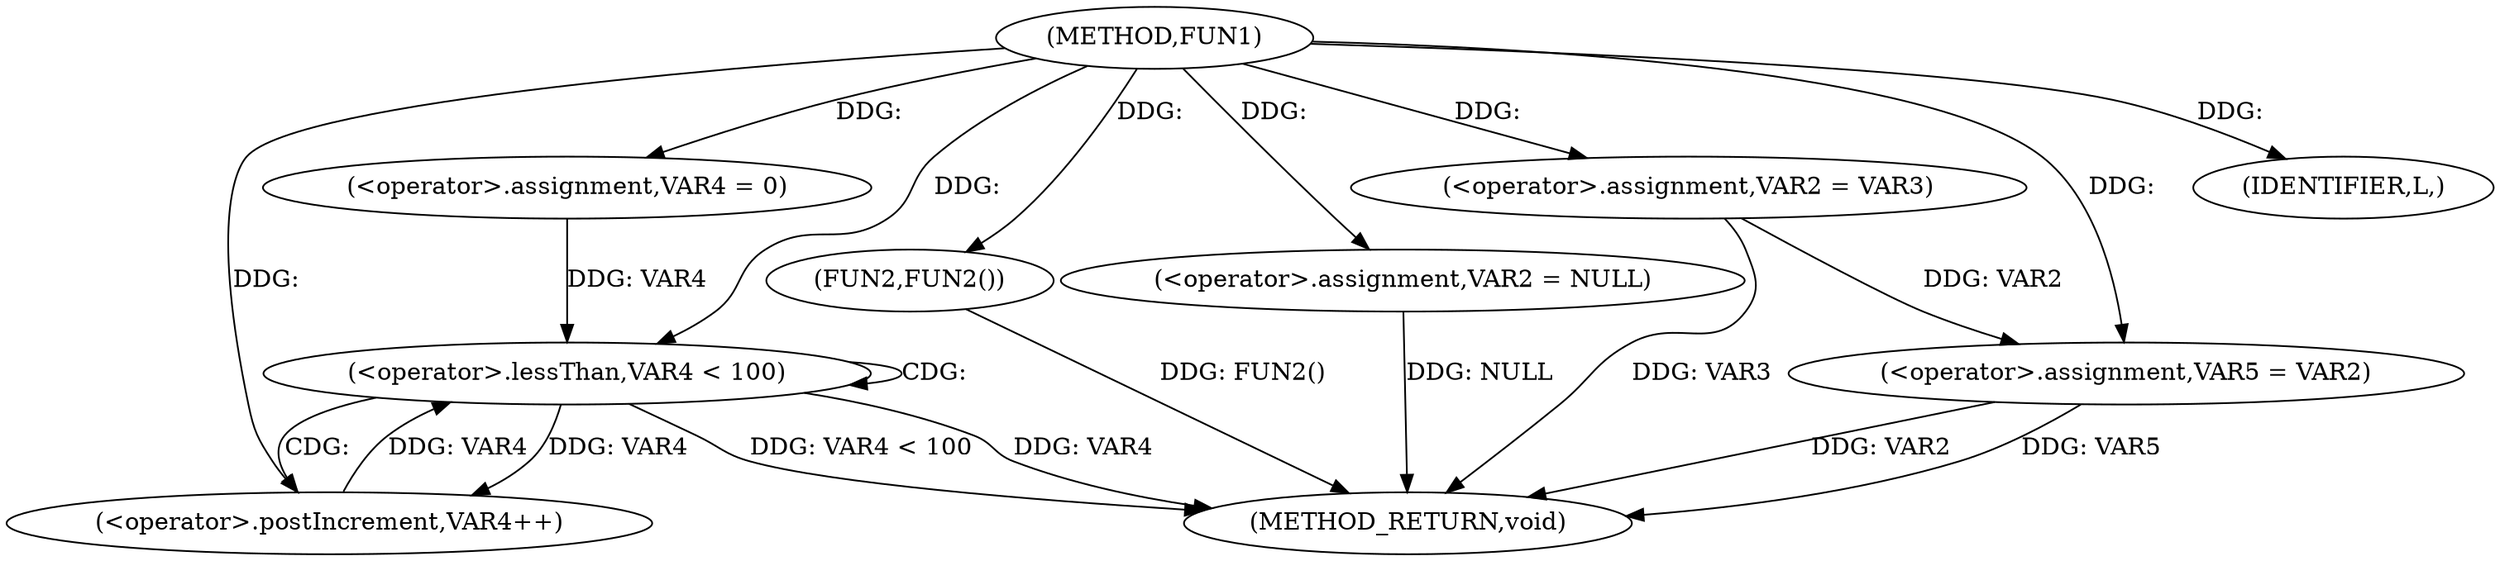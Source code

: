 digraph FUN1 {  
"1000100" [label = "(METHOD,FUN1)" ]
"1000128" [label = "(METHOD_RETURN,void)" ]
"1000103" [label = "(<operator>.assignment,VAR2 = NULL)" ]
"1000111" [label = "(<operator>.assignment,VAR4 = 0)" ]
"1000114" [label = "(<operator>.lessThan,VAR4 < 100)" ]
"1000117" [label = "(<operator>.postIncrement,VAR4++)" ]
"1000120" [label = "(IDENTIFIER,L,)" ]
"1000121" [label = "(<operator>.assignment,VAR2 = VAR3)" ]
"1000124" [label = "(<operator>.assignment,VAR5 = VAR2)" ]
"1000127" [label = "(FUN2,FUN2())" ]
  "1000124" -> "1000128"  [ label = "DDG: VAR2"] 
  "1000124" -> "1000128"  [ label = "DDG: VAR5"] 
  "1000103" -> "1000128"  [ label = "DDG: NULL"] 
  "1000114" -> "1000128"  [ label = "DDG: VAR4 < 100"] 
  "1000121" -> "1000128"  [ label = "DDG: VAR3"] 
  "1000127" -> "1000128"  [ label = "DDG: FUN2()"] 
  "1000114" -> "1000128"  [ label = "DDG: VAR4"] 
  "1000100" -> "1000103"  [ label = "DDG: "] 
  "1000100" -> "1000111"  [ label = "DDG: "] 
  "1000117" -> "1000114"  [ label = "DDG: VAR4"] 
  "1000111" -> "1000114"  [ label = "DDG: VAR4"] 
  "1000100" -> "1000114"  [ label = "DDG: "] 
  "1000114" -> "1000117"  [ label = "DDG: VAR4"] 
  "1000100" -> "1000117"  [ label = "DDG: "] 
  "1000100" -> "1000120"  [ label = "DDG: "] 
  "1000100" -> "1000121"  [ label = "DDG: "] 
  "1000121" -> "1000124"  [ label = "DDG: VAR2"] 
  "1000100" -> "1000124"  [ label = "DDG: "] 
  "1000100" -> "1000127"  [ label = "DDG: "] 
  "1000114" -> "1000117"  [ label = "CDG: "] 
  "1000114" -> "1000114"  [ label = "CDG: "] 
}
